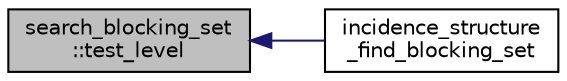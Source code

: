 digraph "search_blocking_set::test_level"
{
  edge [fontname="Helvetica",fontsize="10",labelfontname="Helvetica",labelfontsize="10"];
  node [fontname="Helvetica",fontsize="10",shape=record];
  rankdir="LR";
  Node933 [label="search_blocking_set\l::test_level",height=0.2,width=0.4,color="black", fillcolor="grey75", style="filled", fontcolor="black"];
  Node933 -> Node934 [dir="back",color="midnightblue",fontsize="10",style="solid",fontname="Helvetica"];
  Node934 [label="incidence_structure\l_find_blocking_set",height=0.2,width=0.4,color="black", fillcolor="white", style="filled",URL="$df/d74/tl__geometry_8h.html#a8e3d42d0018f8a804b9686b1c4951186"];
}
